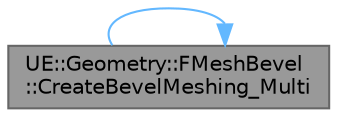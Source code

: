digraph "UE::Geometry::FMeshBevel::CreateBevelMeshing_Multi"
{
 // INTERACTIVE_SVG=YES
 // LATEX_PDF_SIZE
  bgcolor="transparent";
  edge [fontname=Helvetica,fontsize=10,labelfontname=Helvetica,labelfontsize=10];
  node [fontname=Helvetica,fontsize=10,shape=box,height=0.2,width=0.4];
  rankdir="LR";
  Node1 [id="Node000001",label="UE::Geometry::FMeshBevel\l::CreateBevelMeshing_Multi",height=0.2,width=0.4,color="gray40", fillcolor="grey60", style="filled", fontcolor="black",tooltip="Meshing functions for multi-segment bevel with optional round profile."];
  Node1 -> Node1 [id="edge1_Node000001_Node000001",color="steelblue1",style="solid",tooltip=" "];
}
